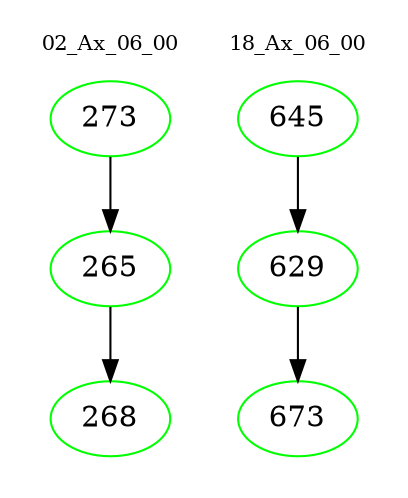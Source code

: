 digraph{
subgraph cluster_0 {
color = white
label = "02_Ax_06_00";
fontsize=10;
T0_273 [label="273", color="green"]
T0_273 -> T0_265 [color="black"]
T0_265 [label="265", color="green"]
T0_265 -> T0_268 [color="black"]
T0_268 [label="268", color="green"]
}
subgraph cluster_1 {
color = white
label = "18_Ax_06_00";
fontsize=10;
T1_645 [label="645", color="green"]
T1_645 -> T1_629 [color="black"]
T1_629 [label="629", color="green"]
T1_629 -> T1_673 [color="black"]
T1_673 [label="673", color="green"]
}
}
